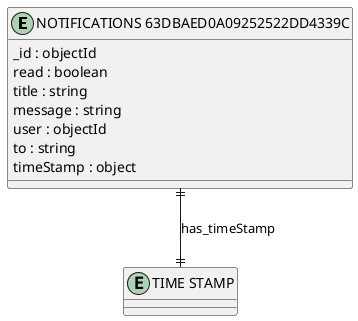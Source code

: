 @startuml NOTIFICATIONS_63DBAED0A09252522DD4339C_Diagram

entity "NOTIFICATIONS 63DBAED0A09252522DD4339C" as NOTIFICATIONS_63DBAED0A09252522DD4339C {
  _id : objectId
  read : boolean
  title : string
  message : string
  user : objectId
  to : string
  timeStamp : object
}

entity "TIME STAMP" as TIME_STAMP {
}

' // Relationships
NOTIFICATIONS_63DBAED0A09252522DD4339C ||--|| TIME_STAMP : has_timeStamp
@enduml